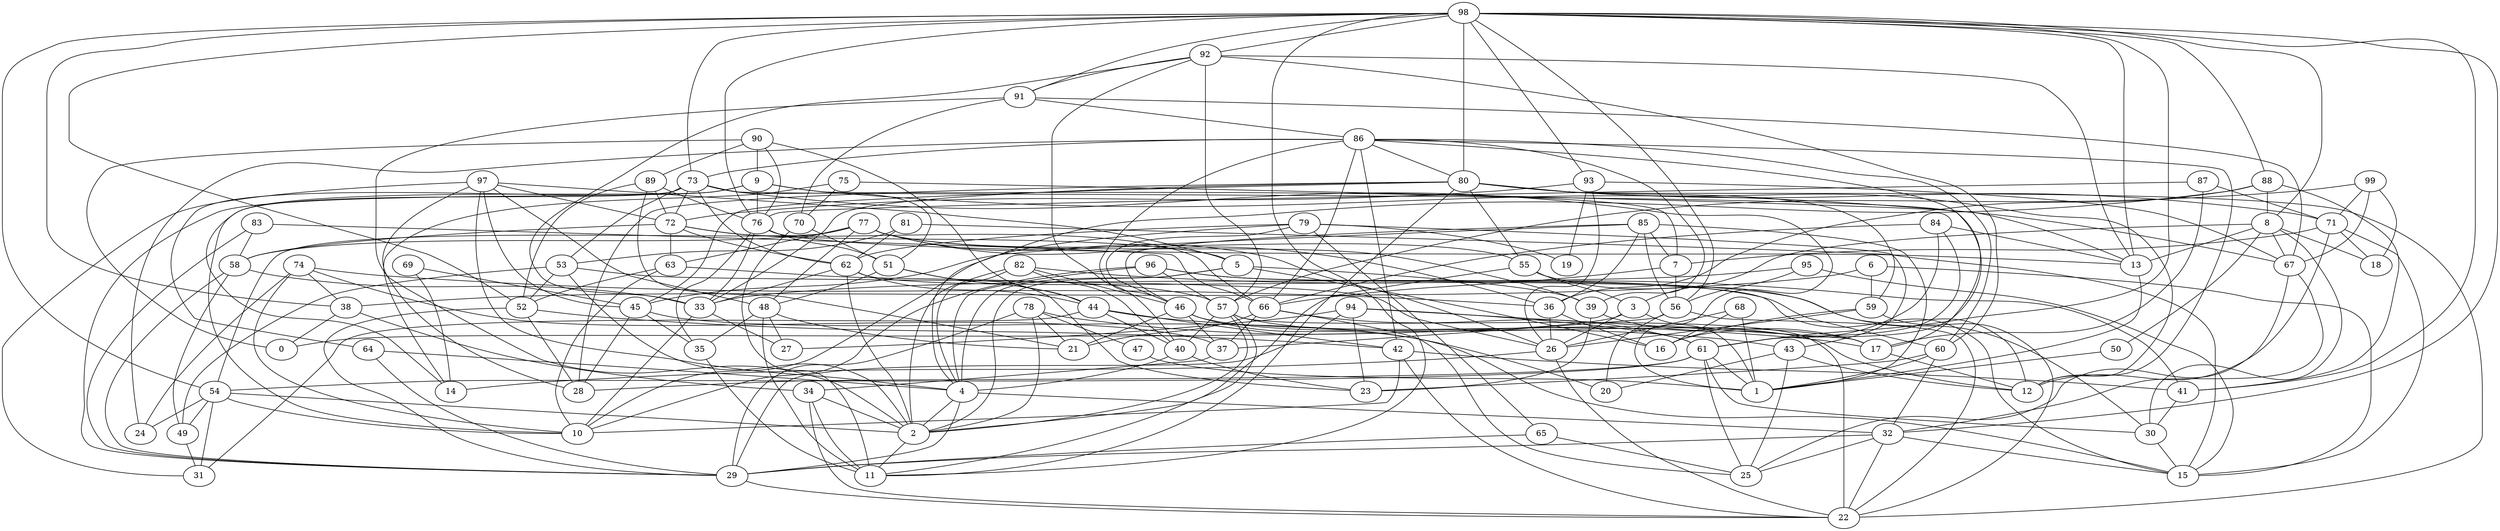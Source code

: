 digraph GG_graph {

subgraph G_graph {
edge [color = black]
"81" -> "15" [dir = none]
"81" -> "62" [dir = none]
"69" -> "14" [dir = none]
"69" -> "45" [dir = none]
"95" -> "15" [dir = none]
"95" -> "56" [dir = none]
"95" -> "33" [dir = none]
"39" -> "17" [dir = none]
"94" -> "23" [dir = none]
"94" -> "29" [dir = none]
"94" -> "61" [dir = none]
"94" -> "17" [dir = none]
"94" -> "27" [dir = none]
"65" -> "29" [dir = none]
"65" -> "25" [dir = none]
"7" -> "66" [dir = none]
"34" -> "22" [dir = none]
"34" -> "11" [dir = none]
"34" -> "2" [dir = none]
"73" -> "17" [dir = none]
"73" -> "14" [dir = none]
"73" -> "72" [dir = none]
"73" -> "62" [dir = none]
"73" -> "64" [dir = none]
"73" -> "51" [dir = none]
"73" -> "53" [dir = none]
"48" -> "27" [dir = none]
"48" -> "35" [dir = none]
"48" -> "21" [dir = none]
"48" -> "11" [dir = none]
"51" -> "44" [dir = none]
"74" -> "38" [dir = none]
"74" -> "37" [dir = none]
"74" -> "24" [dir = none]
"74" -> "10" [dir = none]
"13" -> "1" [dir = none]
"62" -> "2" [dir = none]
"55" -> "2" [dir = none]
"3" -> "26" [dir = none]
"3" -> "1" [dir = none]
"63" -> "52" [dir = none]
"63" -> "57" [dir = none]
"80" -> "71" [dir = none]
"80" -> "45" [dir = none]
"80" -> "22" [dir = none]
"80" -> "28" [dir = none]
"79" -> "46" [dir = none]
"79" -> "62" [dir = none]
"79" -> "19" [dir = none]
"79" -> "10" [dir = none]
"56" -> "20" [dir = none]
"56" -> "37" [dir = none]
"56" -> "22" [dir = none]
"46" -> "12" [dir = none]
"77" -> "26" [dir = none]
"77" -> "48" [dir = none]
"77" -> "55" [dir = none]
"77" -> "36" [dir = none]
"70" -> "11" [dir = none]
"70" -> "51" [dir = none]
"66" -> "25" [dir = none]
"83" -> "29" [dir = none]
"83" -> "66" [dir = none]
"76" -> "35" [dir = none]
"76" -> "51" [dir = none]
"90" -> "89" [dir = none]
"90" -> "9" [dir = none]
"90" -> "44" [dir = none]
"90" -> "0" [dir = none]
"2" -> "11" [dir = none]
"88" -> "36" [dir = none]
"88" -> "8" [dir = none]
"88" -> "41" [dir = none]
"87" -> "17" [dir = none]
"87" -> "76" [dir = none]
"87" -> "71" [dir = none]
"86" -> "66" [dir = none]
"86" -> "73" [dir = none]
"86" -> "42" [dir = none]
"86" -> "12" [dir = none]
"86" -> "60" [dir = none]
"86" -> "39" [dir = none]
"86" -> "24" [dir = none]
"82" -> "46" [dir = none]
"82" -> "41" [dir = none]
"89" -> "52" [dir = none]
"89" -> "76" [dir = none]
"98" -> "88" [dir = none]
"98" -> "52" [dir = none]
"98" -> "73" [dir = none]
"98" -> "11" [dir = none]
"98" -> "41" [dir = none]
"98" -> "80" [dir = none]
"98" -> "61" [dir = none]
"98" -> "54" [dir = none]
"98" -> "56" [dir = none]
"98" -> "32" [dir = none]
"98" -> "8" [dir = none]
"98" -> "92" [dir = none]
"71" -> "12" [dir = none]
"71" -> "7" [dir = none]
"71" -> "15" [dir = none]
"71" -> "18" [dir = none]
"92" -> "33" [dir = none]
"92" -> "57" [dir = none]
"92" -> "91" [dir = none]
"5" -> "16" [dir = none]
"5" -> "2" [dir = none]
"72" -> "58" [dir = none]
"72" -> "63" [dir = none]
"72" -> "5" [dir = none]
"54" -> "24" [dir = none]
"54" -> "2" [dir = none]
"54" -> "10" [dir = none]
"60" -> "1" [dir = none]
"60" -> "32" [dir = none]
"78" -> "43" [dir = none]
"78" -> "47" [dir = none]
"78" -> "29" [dir = none]
"78" -> "2" [dir = none]
"78" -> "21" [dir = none]
"36" -> "26" [dir = none]
"17" -> "12" [dir = none]
"40" -> "4" [dir = none]
"40" -> "23" [dir = none]
"9" -> "76" [dir = none]
"9" -> "10" [dir = none]
"9" -> "29" [dir = none]
"93" -> "19" [dir = none]
"93" -> "26" [dir = none]
"93" -> "67" [dir = none]
"44" -> "31" [dir = none]
"44" -> "17" [dir = none]
"44" -> "40" [dir = none]
"44" -> "42" [dir = none]
"26" -> "22" [dir = none]
"26" -> "14" [dir = none]
"99" -> "57" [dir = none]
"99" -> "18" [dir = none]
"29" -> "22" [dir = none]
"43" -> "25" [dir = none]
"43" -> "20" [dir = none]
"47" -> "1" [dir = none]
"96" -> "10" [dir = none]
"96" -> "57" [dir = none]
"96" -> "30" [dir = none]
"38" -> "0" [dir = none]
"38" -> "34" [dir = none]
"61" -> "28" [dir = none]
"61" -> "25" [dir = none]
"61" -> "1" [dir = none]
"30" -> "15" [dir = none]
"84" -> "66" [dir = none]
"84" -> "61" [dir = none]
"58" -> "49" [dir = none]
"58" -> "29" [dir = none]
"58" -> "33" [dir = none]
"6" -> "38" [dir = none]
"6" -> "59" [dir = none]
"75" -> "13" [dir = none]
"75" -> "70" [dir = none]
"75" -> "14" [dir = none]
"50" -> "1" [dir = none]
"59" -> "22" [dir = none]
"59" -> "26" [dir = none]
"59" -> "16" [dir = none]
"67" -> "25" [dir = none]
"42" -> "10" [dir = none]
"42" -> "22" [dir = none]
"52" -> "28" [dir = none]
"52" -> "29" [dir = none]
"53" -> "26" [dir = none]
"53" -> "49" [dir = none]
"53" -> "52" [dir = none]
"64" -> "4" [dir = none]
"4" -> "2" [dir = none]
"97" -> "5" [dir = none]
"97" -> "28" [dir = none]
"97" -> "31" [dir = none]
"97" -> "4" [dir = none]
"57" -> "22" [dir = none]
"45" -> "35" [dir = none]
"45" -> "15" [dir = none]
"91" -> "2" [dir = none]
"68" -> "16" [dir = none]
"68" -> "26" [dir = none]
"32" -> "25" [dir = none]
"32" -> "29" [dir = none]
"32" -> "22" [dir = none]
"85" -> "1" [dir = none]
"85" -> "56" [dir = none]
"85" -> "45" [dir = none]
"85" -> "46" [dir = none]
"8" -> "18" [dir = none]
"8" -> "3" [dir = none]
"8" -> "67" [dir = none]
"8" -> "50" [dir = none]
"35" -> "11" [dir = none]
"62" -> "15" [dir = none]
"43" -> "12" [dir = none]
"41" -> "30" [dir = none]
"33" -> "27" [dir = none]
"80" -> "11" [dir = none]
"63" -> "10" [dir = none]
"55" -> "12" [dir = none]
"97" -> "45" [dir = none]
"93" -> "72" [dir = none]
"86" -> "61" [dir = none]
"97" -> "72" [dir = none]
"3" -> "0" [dir = none]
"80" -> "59" [dir = none]
"83" -> "58" [dir = none]
"60" -> "23" [dir = none]
"91" -> "67" [dir = none]
"64" -> "29" [dir = none]
"99" -> "71" [dir = none]
"66" -> "61" [dir = none]
"98" -> "38" [dir = none]
"52" -> "42" [dir = none]
"86" -> "46" [dir = none]
"5" -> "4" [dir = none]
"42" -> "41" [dir = none]
"81" -> "53" [dir = none]
"46" -> "20" [dir = none]
"80" -> "33" [dir = none]
"82" -> "40" [dir = none]
"92" -> "13" [dir = none]
"67" -> "32" [dir = none]
"33" -> "10" [dir = none]
"4" -> "32" [dir = none]
"74" -> "36" [dir = none]
"85" -> "36" [dir = none]
"54" -> "49" [dir = none]
"66" -> "21" [dir = none]
"46" -> "37" [dir = none]
"80" -> "12" [dir = none]
"9" -> "67" [dir = none]
"73" -> "1" [dir = none]
"91" -> "70" [dir = none]
"55" -> "3" [dir = none]
"82" -> "4" [dir = none]
"76" -> "13" [dir = none]
"79" -> "65" [dir = none]
"51" -> "23" [dir = none]
"90" -> "76" [dir = none]
"53" -> "2" [dir = none]
"51" -> "48" [dir = none]
"61" -> "30" [dir = none]
"61" -> "54" [dir = none]
"98" -> "93" [dir = none]
"92" -> "60" [dir = none]
"66" -> "37" [dir = none]
"77" -> "39" [dir = none]
"99" -> "67" [dir = none]
"85" -> "7" [dir = none]
"9" -> "7" [dir = none]
"96" -> "60" [dir = none]
"88" -> "4" [dir = none]
"8" -> "13" [dir = none]
"84" -> "13" [dir = none]
"77" -> "58" [dir = none]
"82" -> "2" [dir = none]
"39" -> "23" [dir = none]
"92" -> "40" [dir = none]
"98" -> "91" [dir = none]
"7" -> "56" [dir = none]
"68" -> "1" [dir = none]
"86" -> "80" [dir = none]
"80" -> "55" [dir = none]
"57" -> "11" [dir = none]
"45" -> "28" [dir = none]
"6" -> "15" [dir = none]
"72" -> "66" [dir = none]
"57" -> "40" [dir = none]
"91" -> "86" [dir = none]
"89" -> "72" [dir = none]
"32" -> "15" [dir = none]
"84" -> "16" [dir = none]
"36" -> "16" [dir = none]
"72" -> "62" [dir = none]
"76" -> "33" [dir = none]
"5" -> "39" [dir = none]
"54" -> "31" [dir = none]
"98" -> "13" [dir = none]
"77" -> "54" [dir = none]
"57" -> "2" [dir = none]
"46" -> "21" [dir = none]
"57" -> "17" [dir = none]
"77" -> "63" [dir = none]
"37" -> "34" [dir = none]
"96" -> "4" [dir = none]
"49" -> "31" [dir = none]
"89" -> "21" [dir = none]
"62" -> "33" [dir = none]
"4" -> "29" [dir = none]
"62" -> "44" [dir = none]
"98" -> "76" [dir = none]
"8" -> "30" [dir = none]
"97" -> "48" [dir = none]
"79" -> "43" [dir = none]
}

}
